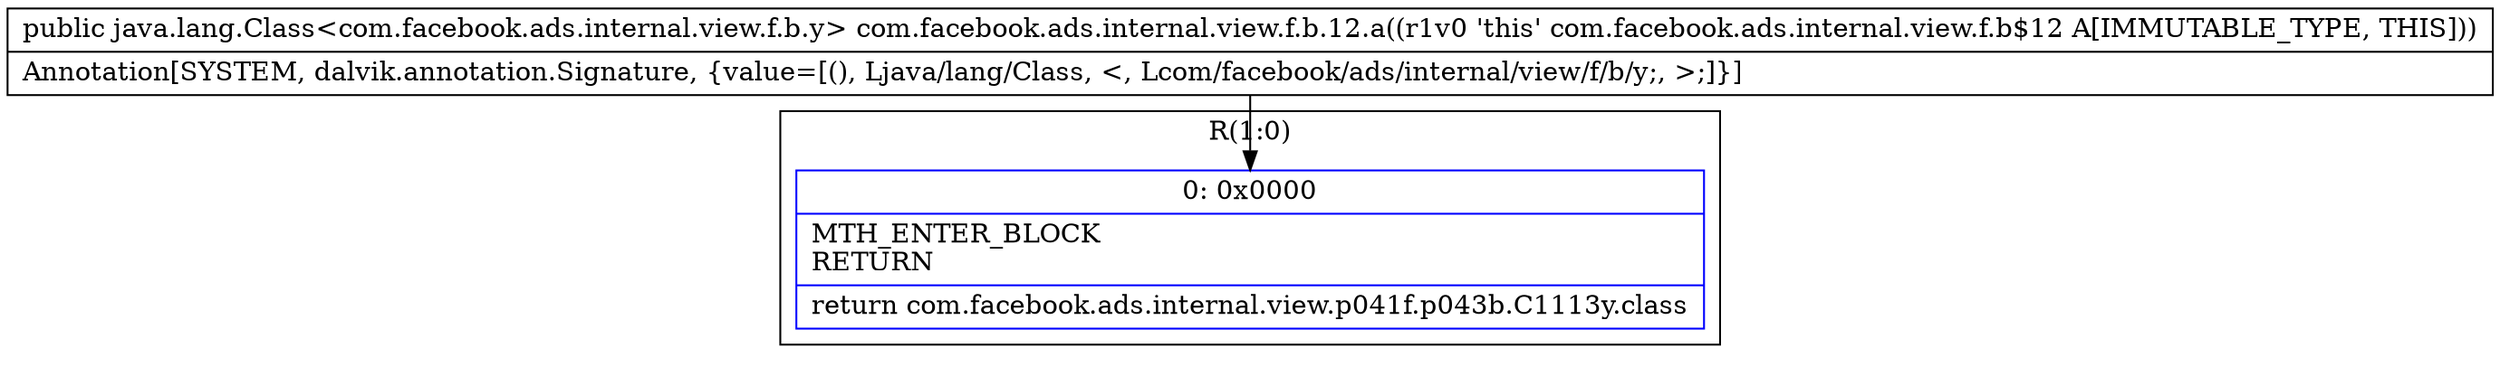 digraph "CFG forcom.facebook.ads.internal.view.f.b.12.a()Ljava\/lang\/Class;" {
subgraph cluster_Region_1671412080 {
label = "R(1:0)";
node [shape=record,color=blue];
Node_0 [shape=record,label="{0\:\ 0x0000|MTH_ENTER_BLOCK\lRETURN\l|return com.facebook.ads.internal.view.p041f.p043b.C1113y.class\l}"];
}
MethodNode[shape=record,label="{public java.lang.Class\<com.facebook.ads.internal.view.f.b.y\> com.facebook.ads.internal.view.f.b.12.a((r1v0 'this' com.facebook.ads.internal.view.f.b$12 A[IMMUTABLE_TYPE, THIS]))  | Annotation[SYSTEM, dalvik.annotation.Signature, \{value=[(), Ljava\/lang\/Class, \<, Lcom\/facebook\/ads\/internal\/view\/f\/b\/y;, \>;]\}]\l}"];
MethodNode -> Node_0;
}

